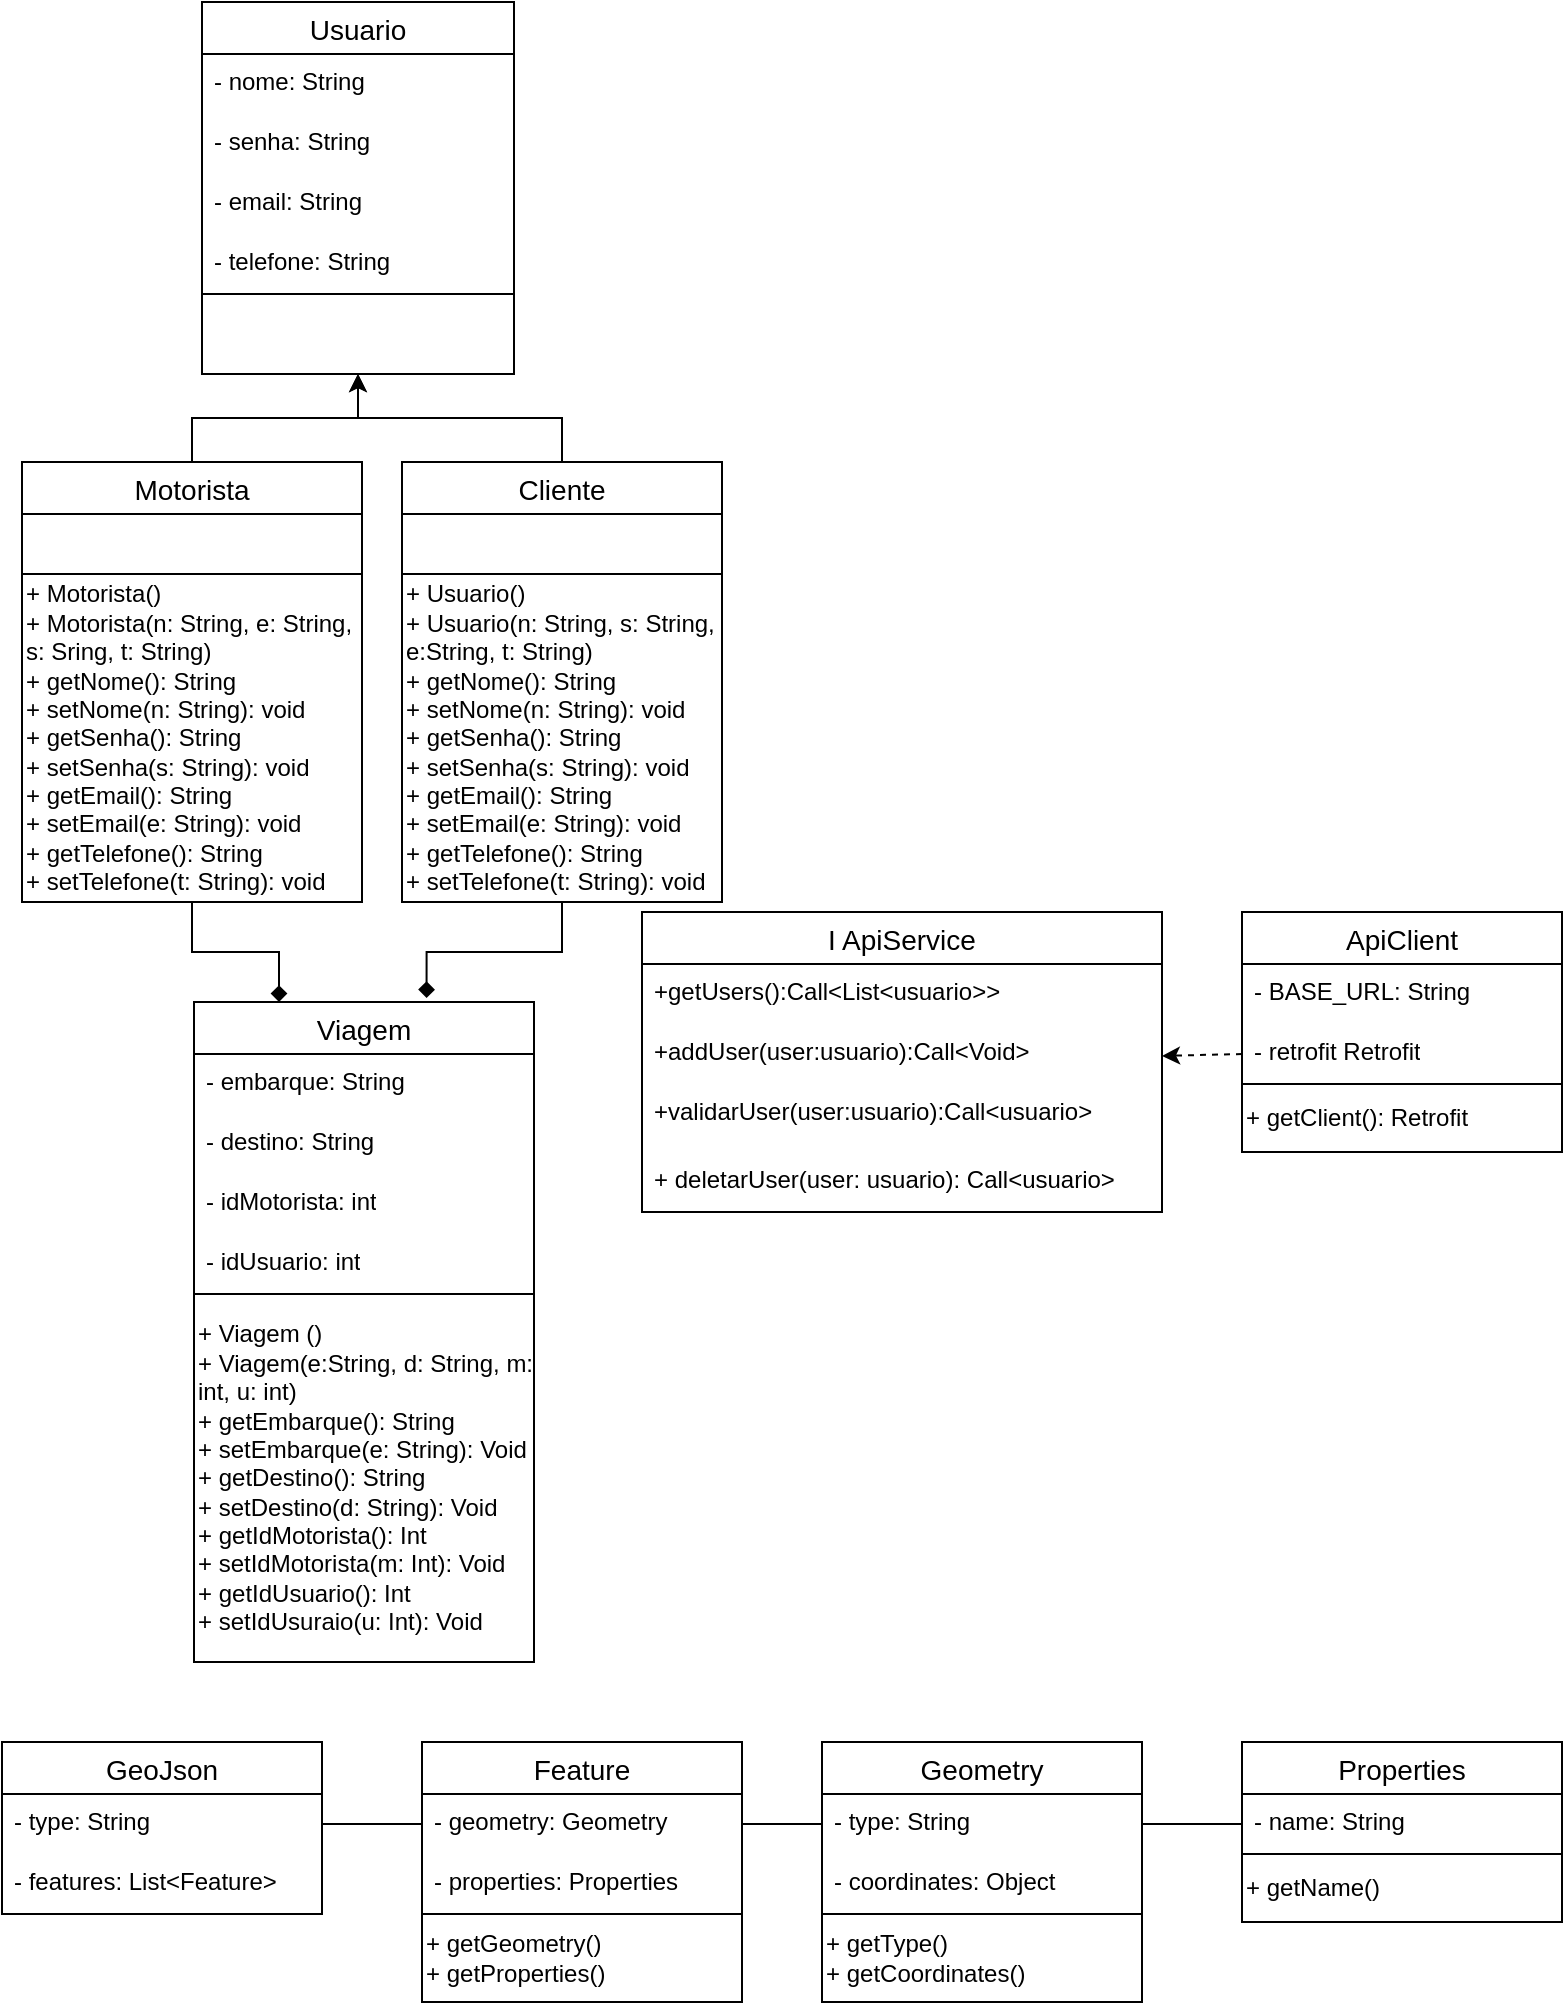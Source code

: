 <mxfile version="23.0.2" type="device">
  <diagram name="Página-1" id="beMkTJXSVw1a0xBrVSBx">
    <mxGraphModel dx="960" dy="573" grid="1" gridSize="10" guides="1" tooltips="1" connect="1" arrows="1" fold="1" page="1" pageScale="1" pageWidth="827" pageHeight="1169" math="0" shadow="0">
      <root>
        <mxCell id="0" />
        <mxCell id="1" parent="0" />
        <mxCell id="qrxP64cRPcZDeiGSogMZ-12" style="edgeStyle=orthogonalEdgeStyle;rounded=0;orthogonalLoop=1;jettySize=auto;html=1;labelBackgroundColor=none;fontColor=default;" parent="1" source="EBPemqWj0GoJSSDdZfjt-1" target="qrxP64cRPcZDeiGSogMZ-8" edge="1">
          <mxGeometry relative="1" as="geometry">
            <mxPoint x="480" y="210" as="targetPoint" />
          </mxGeometry>
        </mxCell>
        <mxCell id="EBPemqWj0GoJSSDdZfjt-1" value="Cliente" style="swimlane;fontStyle=0;childLayout=stackLayout;horizontal=1;startSize=26;horizontalStack=0;resizeParent=1;resizeParentMax=0;resizeLast=0;collapsible=1;marginBottom=0;align=center;fontSize=14;labelBackgroundColor=none;" parent="1" vertex="1">
          <mxGeometry x="220" y="360" width="160" height="220" as="geometry" />
        </mxCell>
        <mxCell id="EBPemqWj0GoJSSDdZfjt-4" value="" style="text;strokeColor=none;spacingLeft=4;spacingRight=4;overflow=hidden;rotatable=0;points=[[0,0.5],[1,0.5]];portConstraint=eastwest;fontSize=12;whiteSpace=wrap;html=1;labelBackgroundColor=none;" parent="EBPemqWj0GoJSSDdZfjt-1" vertex="1">
          <mxGeometry y="26" width="160" height="30" as="geometry" />
        </mxCell>
        <mxCell id="qrxP64cRPcZDeiGSogMZ-2" value="+ Usuario()&lt;br&gt;+ Usuario(n: String, s: String, e:String, t: String)&lt;br&gt;+ getNome(): String&lt;br&gt;+ setNome(n: String): void&lt;br&gt;+ getSenha(): String&lt;br&gt;+ setSenha(s: String): void&amp;nbsp;&lt;br&gt;+ getEmail(): String&lt;br&gt;+ setEmail(e: String): void&lt;br&gt;+ getTelefone(): String&lt;br&gt;+ setTelefone(t: String): void" style="whiteSpace=wrap;html=1;align=left;labelBackgroundColor=none;" parent="EBPemqWj0GoJSSDdZfjt-1" vertex="1">
          <mxGeometry y="56" width="160" height="164" as="geometry" />
        </mxCell>
        <mxCell id="qrxP64cRPcZDeiGSogMZ-13" style="edgeStyle=orthogonalEdgeStyle;rounded=0;orthogonalLoop=1;jettySize=auto;html=1;labelBackgroundColor=none;fontColor=default;" parent="1" source="EBPemqWj0GoJSSDdZfjt-9" target="qrxP64cRPcZDeiGSogMZ-8" edge="1">
          <mxGeometry relative="1" as="geometry" />
        </mxCell>
        <mxCell id="EBPemqWj0GoJSSDdZfjt-9" value="Motorista" style="swimlane;fontStyle=0;childLayout=stackLayout;horizontal=1;startSize=26;horizontalStack=0;resizeParent=1;resizeParentMax=0;resizeLast=0;collapsible=1;marginBottom=0;align=center;fontSize=14;labelBackgroundColor=none;" parent="1" vertex="1">
          <mxGeometry x="30" y="360" width="170" height="220" as="geometry" />
        </mxCell>
        <mxCell id="EBPemqWj0GoJSSDdZfjt-12" value="" style="text;strokeColor=none;spacingLeft=4;spacingRight=4;overflow=hidden;rotatable=0;points=[[0,0.5],[1,0.5]];portConstraint=eastwest;fontSize=12;whiteSpace=wrap;html=1;labelBackgroundColor=none;" parent="EBPemqWj0GoJSSDdZfjt-9" vertex="1">
          <mxGeometry y="26" width="170" height="30" as="geometry" />
        </mxCell>
        <mxCell id="qrxP64cRPcZDeiGSogMZ-3" value="+ Motorista()&lt;br&gt;+ Motorista(n: String, e: String, s: Sring, t: String)&lt;br&gt;+ getNome(): String&lt;br style=&quot;border-color: var(--border-color);&quot;&gt;+ setNome(n: String): void&lt;br style=&quot;border-color: var(--border-color);&quot;&gt;+ getSenha(): String&lt;br style=&quot;border-color: var(--border-color);&quot;&gt;+ setSenha(s: String): void&amp;nbsp;&lt;br style=&quot;border-color: var(--border-color);&quot;&gt;+ getEmail(): String&lt;br style=&quot;border-color: var(--border-color);&quot;&gt;+ setEmail(e: String): void&lt;br style=&quot;border-color: var(--border-color);&quot;&gt;+ getTelefone(): String&lt;br style=&quot;border-color: var(--border-color);&quot;&gt;+ setTelefone(t: String): void" style="whiteSpace=wrap;html=1;align=left;labelBackgroundColor=none;" parent="EBPemqWj0GoJSSDdZfjt-9" vertex="1">
          <mxGeometry y="56" width="170" height="164" as="geometry" />
        </mxCell>
        <mxCell id="qrxP64cRPcZDeiGSogMZ-4" value="Usuario" style="swimlane;fontStyle=0;childLayout=stackLayout;horizontal=1;startSize=26;horizontalStack=0;resizeParent=1;resizeParentMax=0;resizeLast=0;collapsible=1;marginBottom=0;align=center;fontSize=14;labelBackgroundColor=none;" parent="1" vertex="1">
          <mxGeometry x="120" y="130" width="156" height="186" as="geometry" />
        </mxCell>
        <mxCell id="qrxP64cRPcZDeiGSogMZ-5" value="- nome: String" style="text;strokeColor=none;spacingLeft=4;spacingRight=4;overflow=hidden;rotatable=0;points=[[0,0.5],[1,0.5]];portConstraint=eastwest;fontSize=12;whiteSpace=wrap;html=1;labelBackgroundColor=none;" parent="qrxP64cRPcZDeiGSogMZ-4" vertex="1">
          <mxGeometry y="26" width="156" height="30" as="geometry" />
        </mxCell>
        <mxCell id="qrxP64cRPcZDeiGSogMZ-6" value="- senha: String" style="text;strokeColor=none;spacingLeft=4;spacingRight=4;overflow=hidden;rotatable=0;points=[[0,0.5],[1,0.5]];portConstraint=eastwest;fontSize=12;whiteSpace=wrap;html=1;labelBackgroundColor=none;" parent="qrxP64cRPcZDeiGSogMZ-4" vertex="1">
          <mxGeometry y="56" width="156" height="30" as="geometry" />
        </mxCell>
        <mxCell id="qrxP64cRPcZDeiGSogMZ-7" value="- email: String" style="text;strokeColor=none;spacingLeft=4;spacingRight=4;overflow=hidden;rotatable=0;points=[[0,0.5],[1,0.5]];portConstraint=eastwest;fontSize=12;whiteSpace=wrap;html=1;labelBackgroundColor=none;" parent="qrxP64cRPcZDeiGSogMZ-4" vertex="1">
          <mxGeometry y="86" width="156" height="30" as="geometry" />
        </mxCell>
        <mxCell id="EBPemqWj0GoJSSDdZfjt-13" value="- telefone: String&amp;nbsp;" style="text;strokeColor=none;spacingLeft=4;spacingRight=4;overflow=hidden;rotatable=0;points=[[0,0.5],[1,0.5]];portConstraint=eastwest;fontSize=12;whiteSpace=wrap;html=1;labelBackgroundColor=none;" parent="qrxP64cRPcZDeiGSogMZ-4" vertex="1">
          <mxGeometry y="116" width="156" height="30" as="geometry" />
        </mxCell>
        <mxCell id="qrxP64cRPcZDeiGSogMZ-8" value="" style="whiteSpace=wrap;html=1;align=left;labelBackgroundColor=none;" parent="qrxP64cRPcZDeiGSogMZ-4" vertex="1">
          <mxGeometry y="146" width="156" height="40" as="geometry" />
        </mxCell>
        <mxCell id="x8M8EUCUu1lC6nuCBjIr-1" value="GeoJson" style="swimlane;fontStyle=0;childLayout=stackLayout;horizontal=1;startSize=26;horizontalStack=0;resizeParent=1;resizeParentMax=0;resizeLast=0;collapsible=1;marginBottom=0;align=center;fontSize=14;" parent="1" vertex="1">
          <mxGeometry x="20" y="1000" width="160" height="86" as="geometry" />
        </mxCell>
        <mxCell id="x8M8EUCUu1lC6nuCBjIr-2" value="&lt;div&gt;- type: String&lt;/div&gt;" style="text;strokeColor=none;fillColor=none;spacingLeft=4;spacingRight=4;overflow=hidden;rotatable=0;points=[[0,0.5],[1,0.5]];portConstraint=eastwest;fontSize=12;whiteSpace=wrap;html=1;" parent="x8M8EUCUu1lC6nuCBjIr-1" vertex="1">
          <mxGeometry y="26" width="160" height="30" as="geometry" />
        </mxCell>
        <mxCell id="x8M8EUCUu1lC6nuCBjIr-3" value="- features: List&amp;lt;Feature&amp;gt;" style="text;strokeColor=none;fillColor=none;spacingLeft=4;spacingRight=4;overflow=hidden;rotatable=0;points=[[0,0.5],[1,0.5]];portConstraint=eastwest;fontSize=12;whiteSpace=wrap;html=1;" parent="x8M8EUCUu1lC6nuCBjIr-1" vertex="1">
          <mxGeometry y="56" width="160" height="30" as="geometry" />
        </mxCell>
        <mxCell id="x8M8EUCUu1lC6nuCBjIr-7" value="Feature" style="swimlane;fontStyle=0;childLayout=stackLayout;horizontal=1;startSize=26;horizontalStack=0;resizeParent=1;resizeParentMax=0;resizeLast=0;collapsible=1;marginBottom=0;align=center;fontSize=14;" parent="1" vertex="1">
          <mxGeometry x="230" y="1000" width="160" height="130" as="geometry" />
        </mxCell>
        <mxCell id="x8M8EUCUu1lC6nuCBjIr-8" value="- geometry: Geometry" style="text;strokeColor=none;fillColor=none;spacingLeft=4;spacingRight=4;overflow=hidden;rotatable=0;points=[[0,0.5],[1,0.5]];portConstraint=eastwest;fontSize=12;whiteSpace=wrap;html=1;" parent="x8M8EUCUu1lC6nuCBjIr-7" vertex="1">
          <mxGeometry y="26" width="160" height="30" as="geometry" />
        </mxCell>
        <mxCell id="x8M8EUCUu1lC6nuCBjIr-9" value="- properties: Properties" style="text;strokeColor=none;fillColor=none;spacingLeft=4;spacingRight=4;overflow=hidden;rotatable=0;points=[[0,0.5],[1,0.5]];portConstraint=eastwest;fontSize=12;whiteSpace=wrap;html=1;" parent="x8M8EUCUu1lC6nuCBjIr-7" vertex="1">
          <mxGeometry y="56" width="160" height="30" as="geometry" />
        </mxCell>
        <mxCell id="x8M8EUCUu1lC6nuCBjIr-25" value="&lt;div&gt;+ getGeometry()&lt;/div&gt;&lt;div&gt;+ getProperties()&lt;/div&gt;" style="whiteSpace=wrap;html=1;align=left;labelBackgroundColor=none;" parent="x8M8EUCUu1lC6nuCBjIr-7" vertex="1">
          <mxGeometry y="86" width="160" height="44" as="geometry" />
        </mxCell>
        <mxCell id="x8M8EUCUu1lC6nuCBjIr-11" style="edgeStyle=orthogonalEdgeStyle;rounded=0;orthogonalLoop=1;jettySize=auto;html=1;entryX=0;entryY=0.5;entryDx=0;entryDy=0;endArrow=none;startFill=0;" parent="1" source="x8M8EUCUu1lC6nuCBjIr-2" target="x8M8EUCUu1lC6nuCBjIr-8" edge="1">
          <mxGeometry relative="1" as="geometry" />
        </mxCell>
        <mxCell id="x8M8EUCUu1lC6nuCBjIr-12" value="Geometry" style="swimlane;fontStyle=0;childLayout=stackLayout;horizontal=1;startSize=26;horizontalStack=0;resizeParent=1;resizeParentMax=0;resizeLast=0;collapsible=1;marginBottom=0;align=center;fontSize=14;" parent="1" vertex="1">
          <mxGeometry x="430" y="1000" width="160" height="130" as="geometry" />
        </mxCell>
        <mxCell id="x8M8EUCUu1lC6nuCBjIr-13" value="- type: String" style="text;strokeColor=none;fillColor=none;spacingLeft=4;spacingRight=4;overflow=hidden;rotatable=0;points=[[0,0.5],[1,0.5]];portConstraint=eastwest;fontSize=12;whiteSpace=wrap;html=1;" parent="x8M8EUCUu1lC6nuCBjIr-12" vertex="1">
          <mxGeometry y="26" width="160" height="30" as="geometry" />
        </mxCell>
        <mxCell id="x8M8EUCUu1lC6nuCBjIr-14" value="- coordinates: Object" style="text;strokeColor=none;fillColor=none;spacingLeft=4;spacingRight=4;overflow=hidden;rotatable=0;points=[[0,0.5],[1,0.5]];portConstraint=eastwest;fontSize=12;whiteSpace=wrap;html=1;" parent="x8M8EUCUu1lC6nuCBjIr-12" vertex="1">
          <mxGeometry y="56" width="160" height="30" as="geometry" />
        </mxCell>
        <mxCell id="x8M8EUCUu1lC6nuCBjIr-26" value="&lt;div&gt;+ getType()&lt;/div&gt;&lt;div&gt;+ getCoordinates()&lt;/div&gt;" style="whiteSpace=wrap;html=1;align=left;labelBackgroundColor=none;" parent="x8M8EUCUu1lC6nuCBjIr-12" vertex="1">
          <mxGeometry y="86" width="160" height="44" as="geometry" />
        </mxCell>
        <mxCell id="x8M8EUCUu1lC6nuCBjIr-16" value="Properties" style="swimlane;fontStyle=0;childLayout=stackLayout;horizontal=1;startSize=26;horizontalStack=0;resizeParent=1;resizeParentMax=0;resizeLast=0;collapsible=1;marginBottom=0;align=center;fontSize=14;" parent="1" vertex="1">
          <mxGeometry x="640" y="1000" width="160" height="90" as="geometry" />
        </mxCell>
        <mxCell id="x8M8EUCUu1lC6nuCBjIr-17" value="- name: String" style="text;strokeColor=none;fillColor=none;spacingLeft=4;spacingRight=4;overflow=hidden;rotatable=0;points=[[0,0.5],[1,0.5]];portConstraint=eastwest;fontSize=12;whiteSpace=wrap;html=1;" parent="x8M8EUCUu1lC6nuCBjIr-16" vertex="1">
          <mxGeometry y="26" width="160" height="30" as="geometry" />
        </mxCell>
        <mxCell id="x8M8EUCUu1lC6nuCBjIr-27" value="+ getName()" style="whiteSpace=wrap;html=1;align=left;labelBackgroundColor=none;" parent="x8M8EUCUu1lC6nuCBjIr-16" vertex="1">
          <mxGeometry y="56" width="160" height="34" as="geometry" />
        </mxCell>
        <mxCell id="x8M8EUCUu1lC6nuCBjIr-22" style="edgeStyle=orthogonalEdgeStyle;rounded=0;orthogonalLoop=1;jettySize=auto;html=1;endArrow=none;startFill=0;" parent="1" source="x8M8EUCUu1lC6nuCBjIr-8" target="x8M8EUCUu1lC6nuCBjIr-13" edge="1">
          <mxGeometry relative="1" as="geometry" />
        </mxCell>
        <mxCell id="x8M8EUCUu1lC6nuCBjIr-23" style="edgeStyle=orthogonalEdgeStyle;rounded=0;orthogonalLoop=1;jettySize=auto;html=1;exitX=1;exitY=0.5;exitDx=0;exitDy=0;entryX=0;entryY=0.5;entryDx=0;entryDy=0;endArrow=none;startFill=0;" parent="1" source="x8M8EUCUu1lC6nuCBjIr-13" target="x8M8EUCUu1lC6nuCBjIr-17" edge="1">
          <mxGeometry relative="1" as="geometry" />
        </mxCell>
        <mxCell id="x8M8EUCUu1lC6nuCBjIr-28" value="I ApiService" style="swimlane;fontStyle=0;childLayout=stackLayout;horizontal=1;startSize=26;horizontalStack=0;resizeParent=1;resizeParentMax=0;resizeLast=0;collapsible=1;marginBottom=0;align=center;fontSize=14;" parent="1" vertex="1">
          <mxGeometry x="340" y="585" width="260" height="150" as="geometry" />
        </mxCell>
        <mxCell id="x8M8EUCUu1lC6nuCBjIr-29" value="+getUsers():Call&amp;lt;List&amp;lt;usuario&amp;gt;&amp;gt;" style="text;strokeColor=none;fillColor=none;spacingLeft=4;spacingRight=4;overflow=hidden;rotatable=0;points=[[0,0.5],[1,0.5]];portConstraint=eastwest;fontSize=12;whiteSpace=wrap;html=1;" parent="x8M8EUCUu1lC6nuCBjIr-28" vertex="1">
          <mxGeometry y="26" width="260" height="30" as="geometry" />
        </mxCell>
        <mxCell id="x8M8EUCUu1lC6nuCBjIr-30" value="+addUser(user:usuario):Call&amp;lt;Void&amp;gt;" style="text;strokeColor=none;fillColor=none;spacingLeft=4;spacingRight=4;overflow=hidden;rotatable=0;points=[[0,0.5],[1,0.5]];portConstraint=eastwest;fontSize=12;whiteSpace=wrap;html=1;" parent="x8M8EUCUu1lC6nuCBjIr-28" vertex="1">
          <mxGeometry y="56" width="260" height="30" as="geometry" />
        </mxCell>
        <mxCell id="x8M8EUCUu1lC6nuCBjIr-31" value="+validarUser(user:usuario):Call&amp;lt;usuario&amp;gt;" style="text;strokeColor=none;fillColor=none;spacingLeft=4;spacingRight=4;overflow=hidden;rotatable=0;points=[[0,0.5],[1,0.5]];portConstraint=eastwest;fontSize=12;whiteSpace=wrap;html=1;" parent="x8M8EUCUu1lC6nuCBjIr-28" vertex="1">
          <mxGeometry y="86" width="260" height="34" as="geometry" />
        </mxCell>
        <mxCell id="x8M8EUCUu1lC6nuCBjIr-34" value="+ deletarUser(user: usuario): Call&amp;lt;usuario&amp;gt;" style="text;strokeColor=none;fillColor=none;spacingLeft=4;spacingRight=4;overflow=hidden;rotatable=0;points=[[0,0.5],[1,0.5]];portConstraint=eastwest;fontSize=12;whiteSpace=wrap;html=1;" parent="x8M8EUCUu1lC6nuCBjIr-28" vertex="1">
          <mxGeometry y="120" width="260" height="30" as="geometry" />
        </mxCell>
        <mxCell id="x8M8EUCUu1lC6nuCBjIr-37" value="ApiClient" style="swimlane;fontStyle=0;childLayout=stackLayout;horizontal=1;startSize=26;horizontalStack=0;resizeParent=1;resizeParentMax=0;resizeLast=0;collapsible=1;marginBottom=0;align=center;fontSize=14;" parent="1" vertex="1">
          <mxGeometry x="640" y="585" width="160" height="120" as="geometry" />
        </mxCell>
        <mxCell id="x8M8EUCUu1lC6nuCBjIr-38" value="- BASE_URL: String" style="text;strokeColor=none;fillColor=none;spacingLeft=4;spacingRight=4;overflow=hidden;rotatable=0;points=[[0,0.5],[1,0.5]];portConstraint=eastwest;fontSize=12;whiteSpace=wrap;html=1;" parent="x8M8EUCUu1lC6nuCBjIr-37" vertex="1">
          <mxGeometry y="26" width="160" height="30" as="geometry" />
        </mxCell>
        <mxCell id="x8M8EUCUu1lC6nuCBjIr-39" value="- retrofit Retrofit" style="text;strokeColor=none;fillColor=none;spacingLeft=4;spacingRight=4;overflow=hidden;rotatable=0;points=[[0,0.5],[1,0.5]];portConstraint=eastwest;fontSize=12;whiteSpace=wrap;html=1;" parent="x8M8EUCUu1lC6nuCBjIr-37" vertex="1">
          <mxGeometry y="56" width="160" height="30" as="geometry" />
        </mxCell>
        <mxCell id="x8M8EUCUu1lC6nuCBjIr-43" value="+ getClient(): Retrofit" style="whiteSpace=wrap;html=1;align=left;labelBackgroundColor=none;" parent="x8M8EUCUu1lC6nuCBjIr-37" vertex="1">
          <mxGeometry y="86" width="160" height="34" as="geometry" />
        </mxCell>
        <mxCell id="EBPemqWj0GoJSSDdZfjt-5" value="Viagem" style="swimlane;fontStyle=0;childLayout=stackLayout;horizontal=1;startSize=26;horizontalStack=0;resizeParent=1;resizeParentMax=0;resizeLast=0;collapsible=1;marginBottom=0;align=center;fontSize=14;rounded=0;shadow=0;glass=0;swimlaneLine=1;labelBackgroundColor=none;" parent="1" vertex="1">
          <mxGeometry x="116" y="630" width="170" height="330" as="geometry" />
        </mxCell>
        <mxCell id="EBPemqWj0GoJSSDdZfjt-6" value="- embarque: String" style="text;strokeColor=none;spacingLeft=4;spacingRight=4;overflow=hidden;rotatable=0;points=[[0,0.5],[1,0.5]];portConstraint=eastwest;fontSize=12;whiteSpace=wrap;html=1;labelBackgroundColor=none;" parent="EBPemqWj0GoJSSDdZfjt-5" vertex="1">
          <mxGeometry y="26" width="170" height="30" as="geometry" />
        </mxCell>
        <mxCell id="EBPemqWj0GoJSSDdZfjt-7" value="- destino: String" style="text;strokeColor=none;spacingLeft=4;spacingRight=4;overflow=hidden;rotatable=0;points=[[0,0.5],[1,0.5]];portConstraint=eastwest;fontSize=12;whiteSpace=wrap;html=1;labelBackgroundColor=none;" parent="EBPemqWj0GoJSSDdZfjt-5" vertex="1">
          <mxGeometry y="56" width="170" height="30" as="geometry" />
        </mxCell>
        <mxCell id="EBPemqWj0GoJSSDdZfjt-14" value="- idMotorista: int" style="text;strokeColor=none;spacingLeft=4;spacingRight=4;overflow=hidden;rotatable=0;points=[[0,0.5],[1,0.5]];portConstraint=eastwest;fontSize=12;whiteSpace=wrap;html=1;labelBackgroundColor=none;" parent="EBPemqWj0GoJSSDdZfjt-5" vertex="1">
          <mxGeometry y="86" width="170" height="30" as="geometry" />
        </mxCell>
        <mxCell id="EBPemqWj0GoJSSDdZfjt-8" value="- idUsuario: int" style="text;strokeColor=none;spacingLeft=4;spacingRight=4;overflow=hidden;rotatable=0;points=[[0,0.5],[1,0.5]];portConstraint=eastwest;fontSize=12;whiteSpace=wrap;html=1;labelBackgroundColor=none;" parent="EBPemqWj0GoJSSDdZfjt-5" vertex="1">
          <mxGeometry y="116" width="170" height="30" as="geometry" />
        </mxCell>
        <mxCell id="qrxP64cRPcZDeiGSogMZ-1" value="+ Viagem ()&amp;nbsp;&lt;br&gt;+ Viagem(e:String, d: String, m: int, u: int)&lt;br&gt;+ getEmbarque(): String&lt;br&gt;+ setEmbarque(e: String): Void&lt;br&gt;+ getDestino(): String&lt;br&gt;+ setDestino(d: String): Void&lt;br&gt;+ getIdMotorista(): Int&lt;br&gt;+ setIdMotorista(m: Int): Void&lt;br&gt;+ getIdUsuario(): Int&lt;br&gt;+ setIdUsuraio(u: Int): Void" style="whiteSpace=wrap;html=1;align=left;labelBackgroundColor=none;" parent="EBPemqWj0GoJSSDdZfjt-5" vertex="1">
          <mxGeometry y="146" width="170" height="184" as="geometry" />
        </mxCell>
        <mxCell id="nU1rARCK6tNJSEri2p3q-4" style="rounded=0;orthogonalLoop=1;jettySize=auto;html=1;exitX=0;exitY=0.5;exitDx=0;exitDy=0;dashed=1;" edge="1" parent="1" source="x8M8EUCUu1lC6nuCBjIr-39" target="x8M8EUCUu1lC6nuCBjIr-28">
          <mxGeometry relative="1" as="geometry" />
        </mxCell>
        <mxCell id="nU1rARCK6tNJSEri2p3q-12" style="edgeStyle=orthogonalEdgeStyle;rounded=0;orthogonalLoop=1;jettySize=auto;html=1;entryX=0.684;entryY=-0.006;entryDx=0;entryDy=0;entryPerimeter=0;endArrow=diamond;endFill=1;" edge="1" parent="1" source="qrxP64cRPcZDeiGSogMZ-2" target="EBPemqWj0GoJSSDdZfjt-5">
          <mxGeometry relative="1" as="geometry" />
        </mxCell>
        <mxCell id="nU1rARCK6tNJSEri2p3q-13" style="edgeStyle=orthogonalEdgeStyle;rounded=0;orthogonalLoop=1;jettySize=auto;html=1;entryX=0.25;entryY=0;entryDx=0;entryDy=0;endArrow=diamond;endFill=1;" edge="1" parent="1" source="qrxP64cRPcZDeiGSogMZ-3" target="EBPemqWj0GoJSSDdZfjt-5">
          <mxGeometry relative="1" as="geometry" />
        </mxCell>
      </root>
    </mxGraphModel>
  </diagram>
</mxfile>
